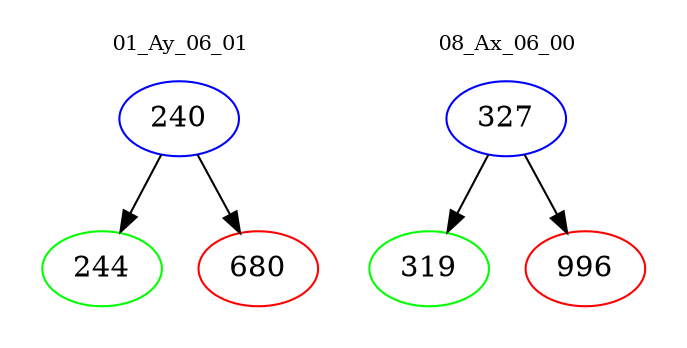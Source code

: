 digraph{
subgraph cluster_0 {
color = white
label = "01_Ay_06_01";
fontsize=10;
T0_240 [label="240", color="blue"]
T0_240 -> T0_244 [color="black"]
T0_244 [label="244", color="green"]
T0_240 -> T0_680 [color="black"]
T0_680 [label="680", color="red"]
}
subgraph cluster_1 {
color = white
label = "08_Ax_06_00";
fontsize=10;
T1_327 [label="327", color="blue"]
T1_327 -> T1_319 [color="black"]
T1_319 [label="319", color="green"]
T1_327 -> T1_996 [color="black"]
T1_996 [label="996", color="red"]
}
}
